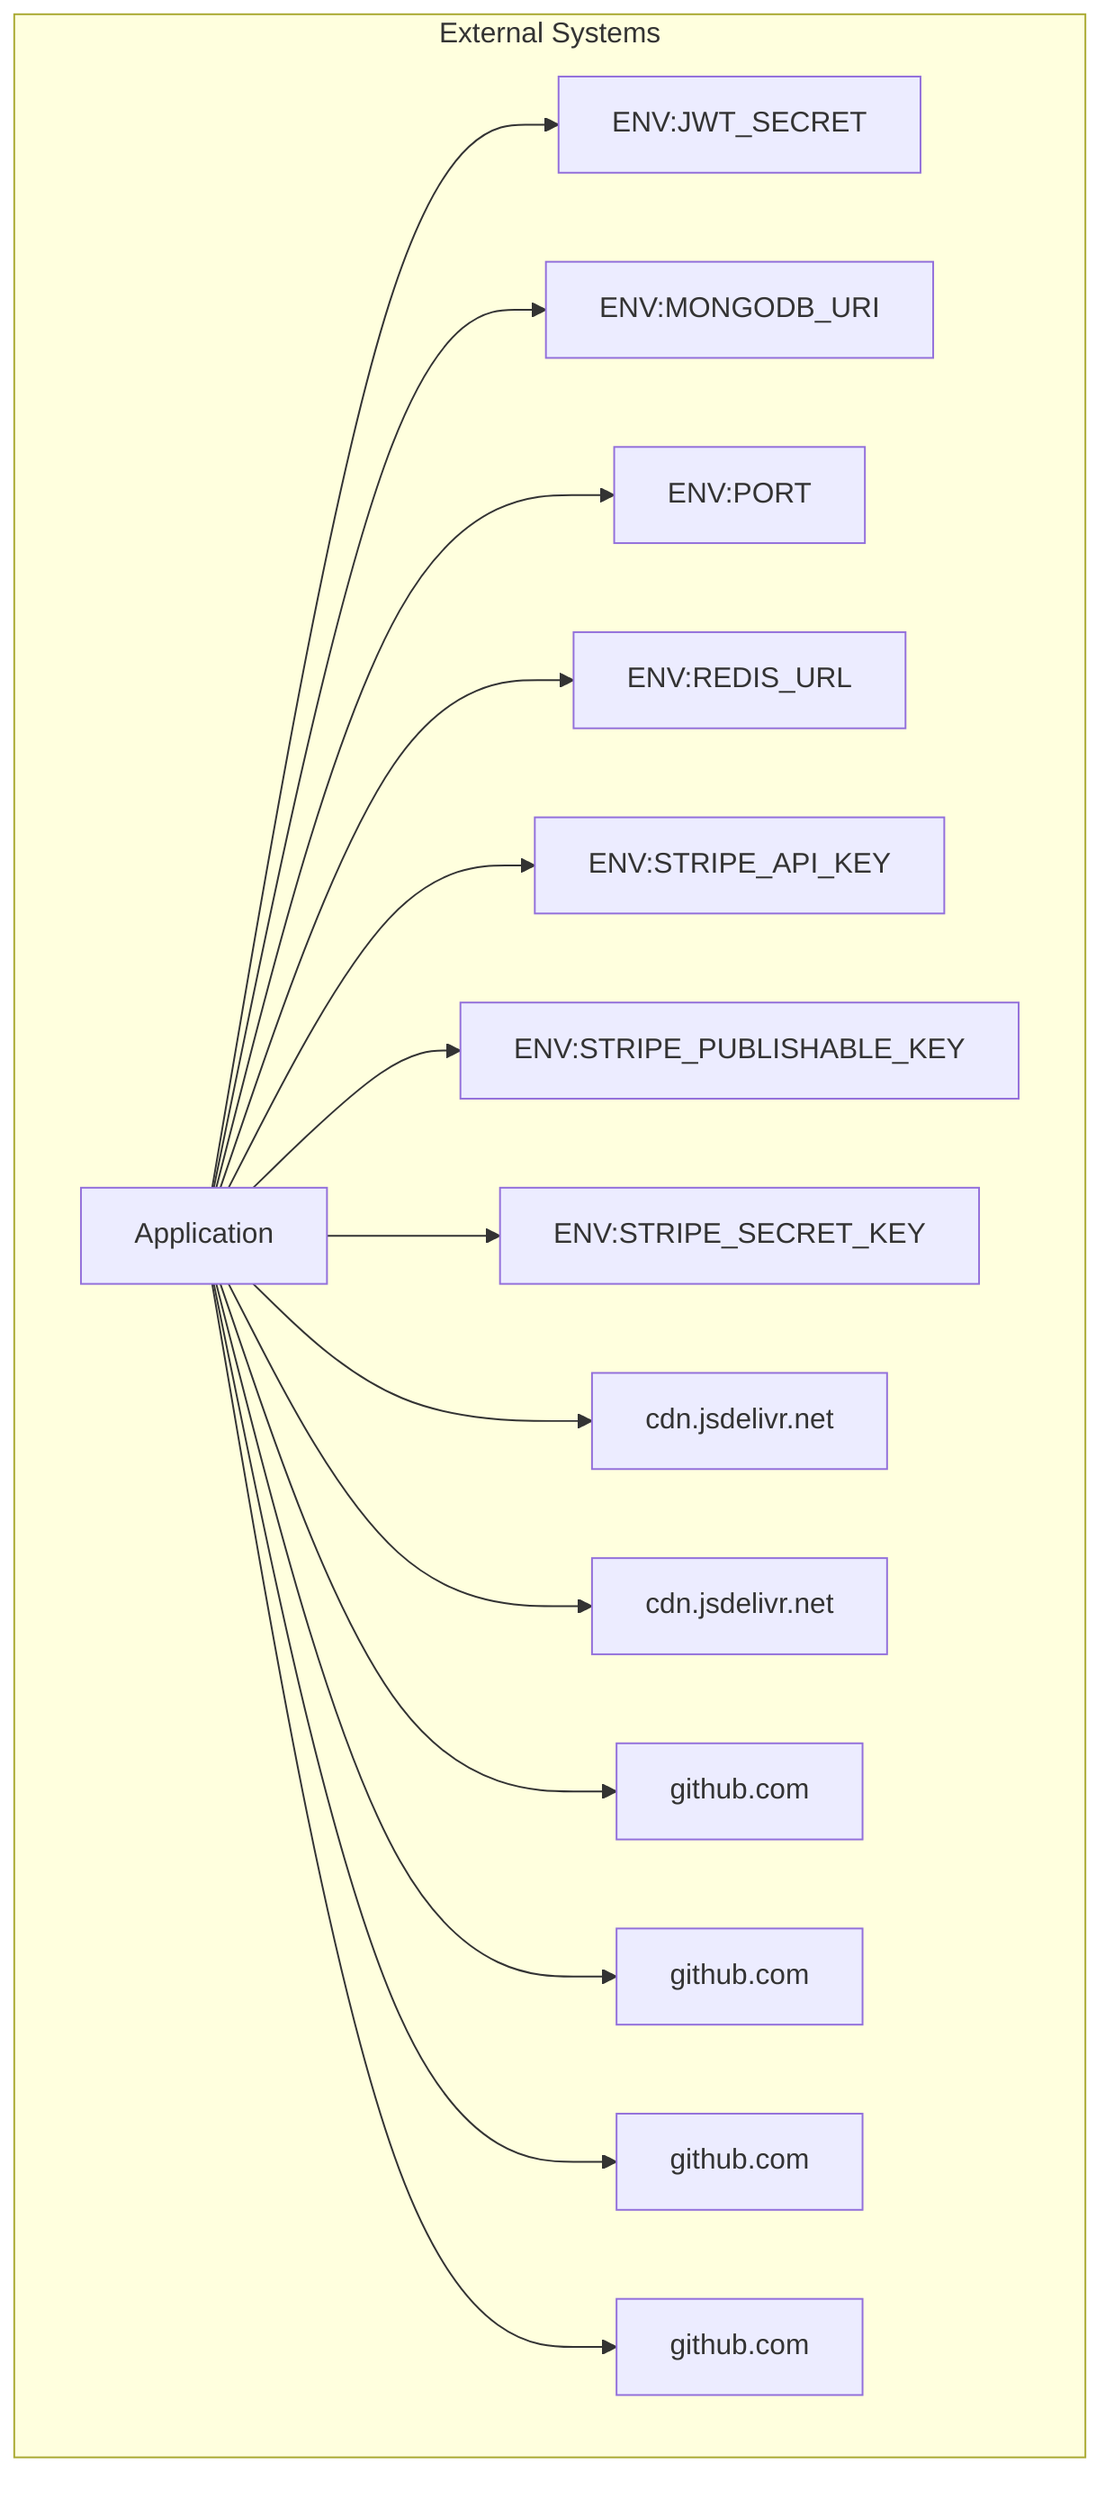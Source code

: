 graph TD
    subgraph Systems [External Systems]
        app[Application]
        sys0["ENV:JWT_SECRET"]
        app --> sys0
        sys1["ENV:MONGODB_URI"]
        app --> sys1
        sys2["ENV:PORT"]
        app --> sys2
        sys3["ENV:REDIS_URL"]
        app --> sys3
        sys4["ENV:STRIPE_API_KEY"]
        app --> sys4
        sys5["ENV:STRIPE_PUBLISHABLE_KEY"]
        app --> sys5
        sys6["ENV:STRIPE_SECRET_KEY"]
        app --> sys6
        sys7["cdn.jsdelivr.net"]
        app --> sys7
        sys8["cdn.jsdelivr.net"]
        app --> sys8
        sys9["github.com"]
        app --> sys9
        sys10["github.com"]
        app --> sys10
        sys11["github.com"]
        app --> sys11
        sys12["github.com"]
        app --> sys12
    end
